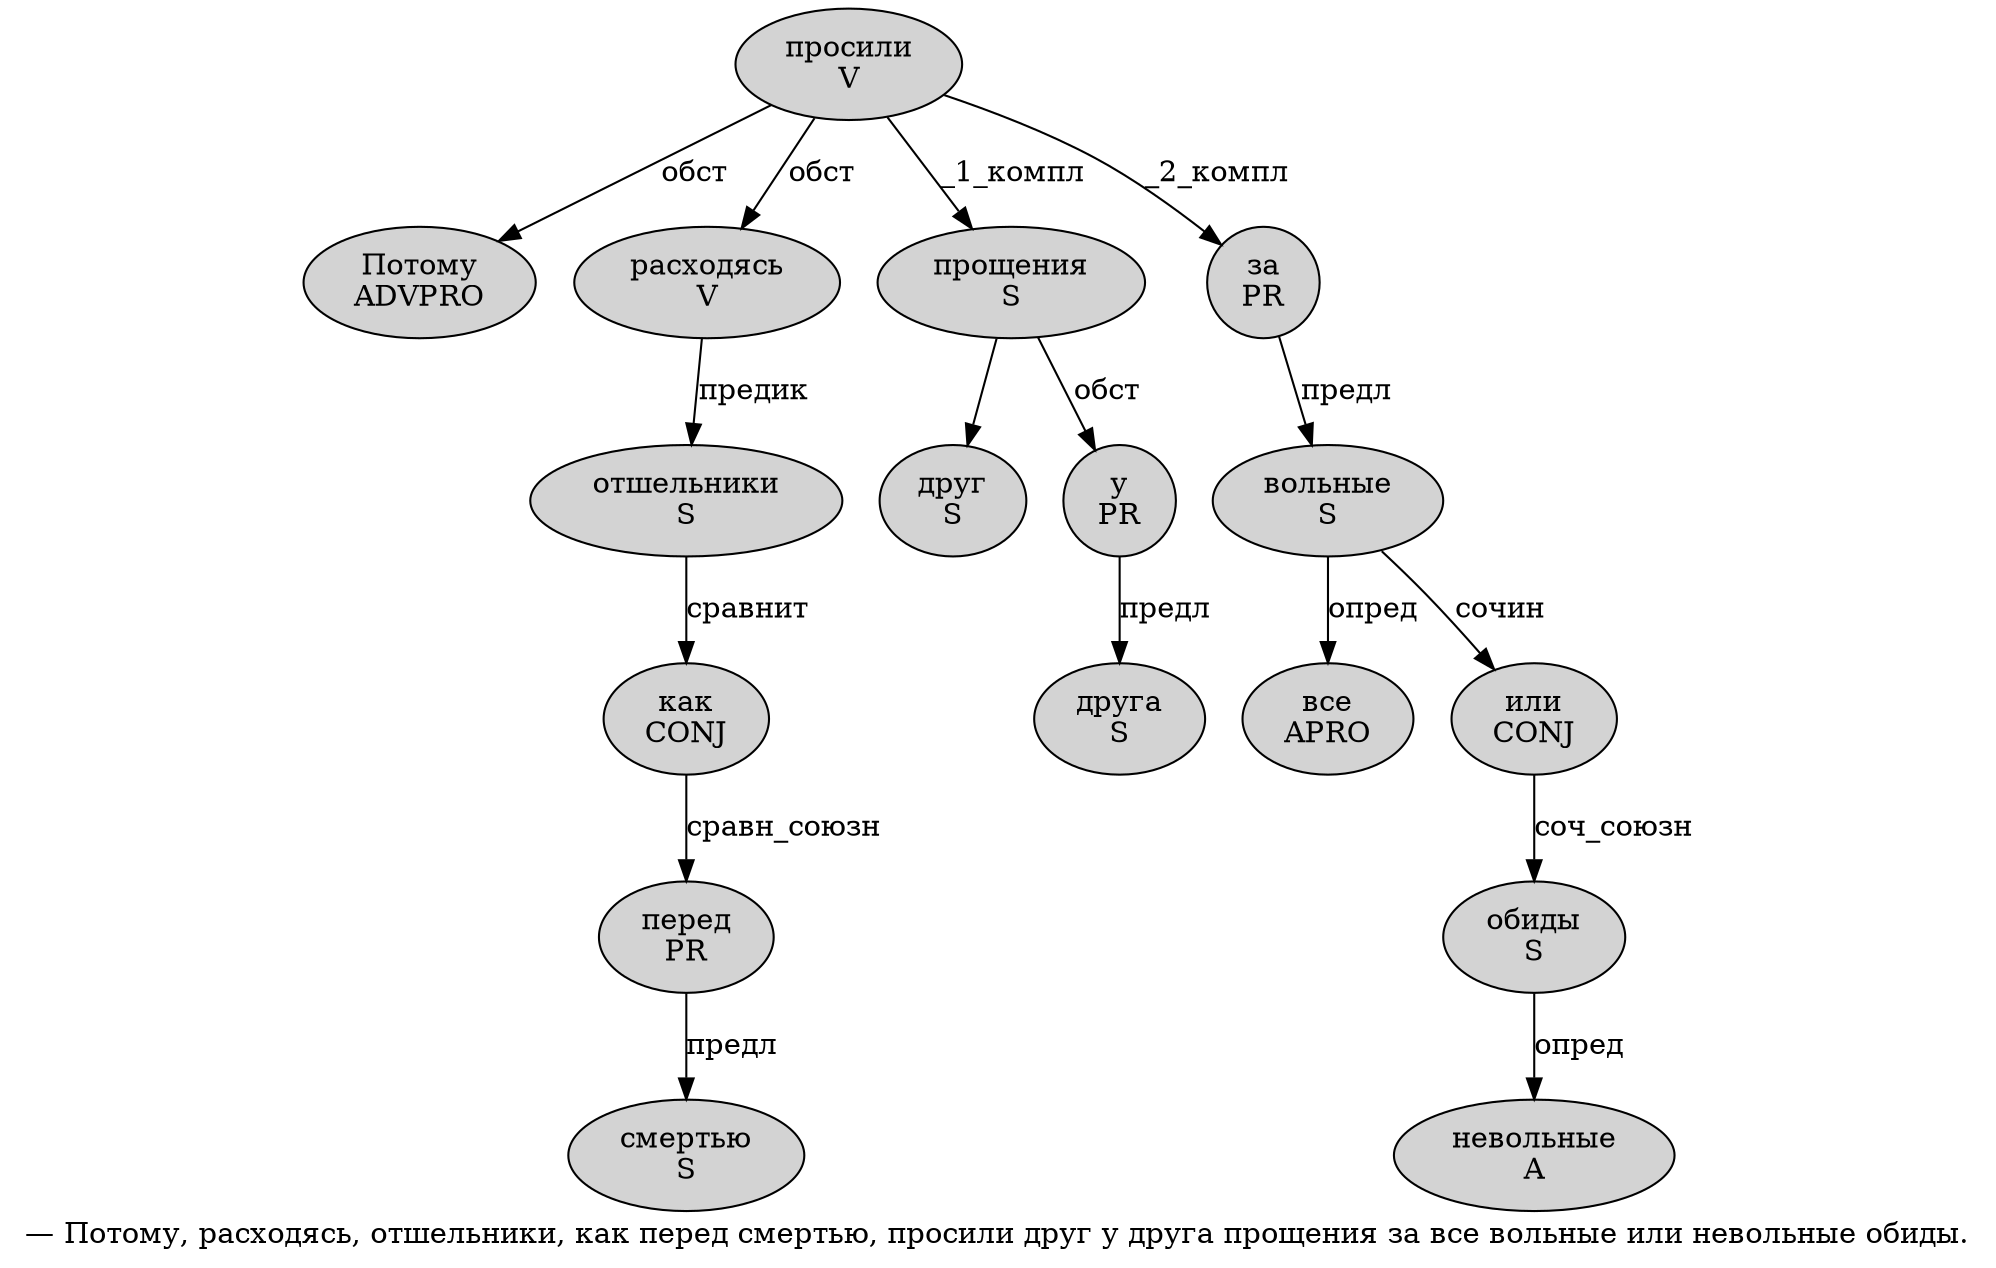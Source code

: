 digraph SENTENCE_1093 {
	graph [label="— Потому, расходясь, отшельники, как перед смертью, просили друг у друга прощения за все вольные или невольные обиды."]
	node [style=filled]
		1 [label="Потому
ADVPRO" color="" fillcolor=lightgray penwidth=1 shape=ellipse]
		3 [label="расходясь
V" color="" fillcolor=lightgray penwidth=1 shape=ellipse]
		5 [label="отшельники
S" color="" fillcolor=lightgray penwidth=1 shape=ellipse]
		7 [label="как
CONJ" color="" fillcolor=lightgray penwidth=1 shape=ellipse]
		8 [label="перед
PR" color="" fillcolor=lightgray penwidth=1 shape=ellipse]
		9 [label="смертью
S" color="" fillcolor=lightgray penwidth=1 shape=ellipse]
		11 [label="просили
V" color="" fillcolor=lightgray penwidth=1 shape=ellipse]
		12 [label="друг
S" color="" fillcolor=lightgray penwidth=1 shape=ellipse]
		13 [label="у
PR" color="" fillcolor=lightgray penwidth=1 shape=ellipse]
		14 [label="друга
S" color="" fillcolor=lightgray penwidth=1 shape=ellipse]
		15 [label="прощения
S" color="" fillcolor=lightgray penwidth=1 shape=ellipse]
		16 [label="за
PR" color="" fillcolor=lightgray penwidth=1 shape=ellipse]
		17 [label="все
APRO" color="" fillcolor=lightgray penwidth=1 shape=ellipse]
		18 [label="вольные
S" color="" fillcolor=lightgray penwidth=1 shape=ellipse]
		19 [label="или
CONJ" color="" fillcolor=lightgray penwidth=1 shape=ellipse]
		20 [label="невольные
A" color="" fillcolor=lightgray penwidth=1 shape=ellipse]
		21 [label="обиды
S" color="" fillcolor=lightgray penwidth=1 shape=ellipse]
			16 -> 18 [label="предл"]
			15 -> 12
			15 -> 13 [label="обст"]
			5 -> 7 [label="сравнит"]
			3 -> 5 [label="предик"]
			8 -> 9 [label="предл"]
			7 -> 8 [label="сравн_союзн"]
			13 -> 14 [label="предл"]
			19 -> 21 [label="соч_союзн"]
			11 -> 1 [label="обст"]
			11 -> 3 [label="обст"]
			11 -> 15 [label="_1_компл"]
			11 -> 16 [label="_2_компл"]
			21 -> 20 [label="опред"]
			18 -> 17 [label="опред"]
			18 -> 19 [label="сочин"]
}